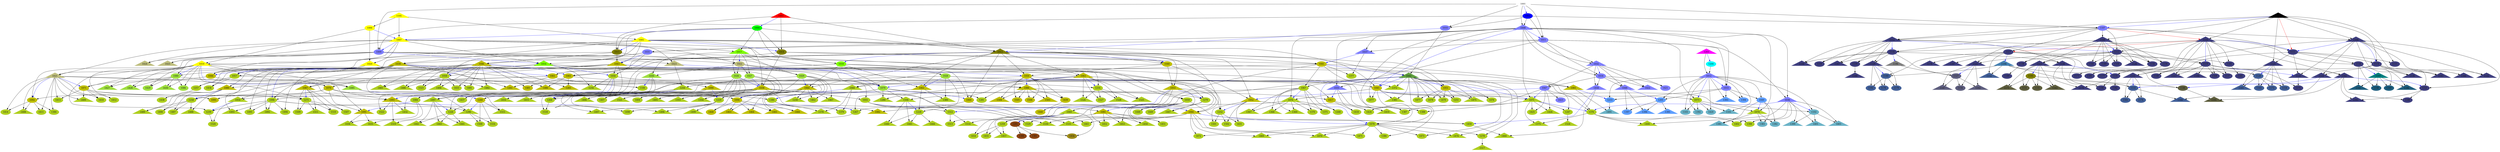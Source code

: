 digraph {
0 [label = 1001, shape = triangle];
1 [label = 1002, shape = ellipse];
2 [label = 1003, shape = triangle];
3 [label = 1004, shape = ellipse];
4 [label = 1005, shape = triangle];
5 [label = 1006, shape = ellipse];
6 [label = 1007, shape = triangle];
7 [label = 1008, shape = triangle];
8 [label = 1009, shape = ellipse];
9 [label = 1010, shape = ellipse];
10 [label = 1011, shape = ellipse];
11 [label = 1012, shape = triangle];
12 [label = 1013, shape = triangle];
13 [label = 1014, shape = ellipse];
14 [label = 1015, shape = ellipse];
15 [label = 1016, shape = triangle];
16 [label = 1017, shape = triangle];
17 [label = 1018, shape = ellipse];
18 [label = 1019, shape = triangle];
19 [label = 1020, shape = triangle];
20 [label = 1021, shape = triangle];
21 [label = 1022, shape = ellipse];
22 [label = 1023, shape = triangle];
23 [label = 1024, shape = triangle];
24 [label = 1025, shape = triangle];
25 [label = 1026, shape = ellipse];
26 [label = 1027, shape = ellipse];
27 [label = 1028, shape = ellipse];
28 [label = 1029, shape = ellipse];
29 [label = 1030, shape = triangle];
30 [label = 1031, shape = ellipse];
31 [label = 1032, shape = triangle];
32 [label = 1033, shape = ellipse];
33 [label = 1034, shape = ellipse];
34 [label = 1035, shape = triangle];
35 [label = 1036, shape = triangle];
36 [label = 1037, shape = triangle];
37 [label = 1038, shape = triangle];
38 [label = 1039, shape = triangle];
39 [label = 1040, shape = ellipse];
40 [label = 1041, shape = ellipse];
41 [label = 1042, shape = triangle];
42 [label = 1043, shape = triangle];
43 [label = 1044, shape = ellipse];
44 [label = 1045, shape = ellipse];
45 [label = 1046, shape = triangle];
46 [label = 1047, shape = ellipse];
47 [label = 1048, shape = triangle];
48 [label = 1049, shape = ellipse];
49 [label = 1050, shape = ellipse];
50 [label = 1051, shape = ellipse];
51 [label = 1052, shape = triangle];
52 [label = 1053, shape = triangle];
53 [label = 1054, shape = triangle];
54 [label = 1055, shape = ellipse];
55 [label = 1056, shape = ellipse];
56 [label = 1057, shape = ellipse];
57 [label = 1058, shape = ellipse];
58 [label = 1059, shape = ellipse];
59 [label = 1060, shape = ellipse];
60 [label = 1061, shape = ellipse];
61 [label = 1062, shape = triangle];
62 [label = 1063, shape = triangle];
63 [label = 1064, shape = triangle];
64 [label = 1065, shape = ellipse];
65 [label = 1066, shape = triangle];
66 [label = 1067, shape = ellipse];
67 [label = 1068, shape = triangle];
68 [label = 1069, shape = triangle];
69 [label = 1070, shape = ellipse];
70 [label = 1071, shape = ellipse];
71 [label = 1073, shape = ellipse];
72 [label = 1074, shape = triangle];
73 [label = 1075, shape = triangle];
74 [label = 1076, shape = triangle];
75 [label = 1077, shape = ellipse];
76 [label = 1078, shape = ellipse];
77 [label = 1079, shape = ellipse];
78 [label = 1080, shape = ellipse];
79 [label = 1081, shape = triangle];
80 [label = 1082, shape = triangle];
81 [label = 1083, shape = triangle];
82 [label = 1084, shape = ellipse];
83 [label = 1085, shape = triangle];
84 [label = 1086, shape = ellipse];
85 [label = 1087, shape = triangle];
86 [label = 1088, shape = triangle];
87 [label = 1089, shape = triangle];
88 [label = 1090, shape = triangle];
89 [label = 1091, shape = triangle];
90 [label = 1092, shape = ellipse];
91 [label = 1093, shape = triangle];
92 [label = 1094, shape = ellipse];
93 [label = 1095, shape = ellipse];
94 [label = 1096, shape = ellipse];
95 [label = 1097, shape = triangle];
96 [label = 1100, shape = ellipse];
97 [label = 1101, shape = triangle];
98 [label = 1102, shape = ellipse];
99 [label = 1103, shape = ellipse];
100 [label = 1104, shape = triangle];
101 [label = 1105, shape = triangle];
102 [label = 1106, shape = triangle];
103 [label = 1107, shape = ellipse];
104 [label = 1108, shape = triangle];
105 [label = 1109, shape = triangle];
106 [label = 1110, shape = triangle];
107 [label = 1111, shape = ellipse];
108 [label = 1112, shape = triangle];
109 [label = 1113, shape = ellipse];
110 [label = 1114, shape = ellipse];
111 [label = 1115, shape = ellipse];
112 [label = 1116, shape = ellipse];
113 [label = 1117, shape = ellipse];
114 [label = 1118, shape = ellipse];
115 [label = 1119, shape = ellipse];
116 [label = 1120, shape = triangle];
117 [label = 1121, shape = triangle];
118 [label = 1122, shape = triangle];
119 [label = 1123, shape = triangle];
120 [label = 1124, shape = triangle];
121 [label = 1125, shape = triangle];
122 [label = 1126, shape = triangle];
123 [label = 1127, shape = ellipse];
124 [label = 1128, shape = ellipse];
125 [label = 1129, shape = triangle];
126 [label = 1130, shape = triangle];
127 [label = 1131, shape = triangle];
128 [label = 1132, shape = ellipse];
129 [label = 1133, shape = ellipse];
130 [label = 1134, shape = triangle];
131 [label = 1135, shape = ellipse];
132 [label = 1136, shape = ellipse];
133 [label = 1137, shape = ellipse];
134 [label = 1138, shape = ellipse];
135 [label = 1139, shape = ellipse];
136 [label = 1140, shape = ellipse];
137 [label = 1141, shape = triangle];
138 [label = 1142, shape = triangle];
139 [label = 1143, shape = triangle];
140 [label = 1144, shape = ellipse];
141 [label = 1145, shape = ellipse];
142 [label = 1146, shape = ellipse];
143 [label = 1147, shape = triangle];
144 [label = 1148, shape = ellipse];
145 [label = 1149, shape = ellipse];
146 [label = 1150, shape = triangle];
147 [label = 1151, shape = ellipse];
148 [label = 1152, shape = triangle];
149 [label = 1153, shape = ellipse];
150 [label = 1154, shape = ellipse];
151 [label = 1155, shape = ellipse];
152 [label = 1156, shape = ellipse];
153 [label = 1157, shape = triangle];
154 [label = 1158, shape = ellipse];
155 [label = 1159, shape = ellipse];
156 [label = 1160, shape = triangle];
157 [label = 1161, shape = triangle];
158 [label = 1162, shape = triangle];
159 [label = 1163, shape = triangle];
160 [label = 1164, shape = ellipse];
161 [label = 1165, shape = ellipse];
162 [label = 1166, shape = triangle];
163 [label = 1167, shape = triangle];
164 [label = 1168, shape = ellipse];
165 [label = 1169, shape = ellipse];
166 [label = 1170, shape = triangle];
167 [label = 1171, shape = triangle];
168 [label = 1172, shape = ellipse];
169 [label = 1173, shape = ellipse];
170 [label = 1174, shape = ellipse];
171 [label = 1175, shape = ellipse];
172 [label = 1176, shape = ellipse];
173 [label = 1177, shape = ellipse];
174 [label = 1178, shape = triangle];
175 [label = 1179, shape = ellipse];
176 [label = 1180, shape = triangle];
177 [label = 1181, shape = ellipse];
178 [label = 1182, shape = ellipse];
179 [label = 1183, shape = ellipse];
180 [label = 1184, shape = triangle];
181 [label = 1185, shape = ellipse];
182 [label = 1186, shape = triangle];
183 [label = 1187, shape = triangle];
184 [label = 1188, shape = ellipse];
185 [label = 1189, shape = ellipse];
186 [label = 1190, shape = ellipse];
187 [label = 1191, shape = triangle];
188 [label = 1192, shape = ellipse];
189 [label = 1193, shape = triangle];
190 [label = 1194, shape = triangle];
191 [label = 1195, shape = ellipse];
192 [label = 1196, shape = triangle];
193 [label = 1197, shape = triangle];
194 [label = 1201, shape = ellipse];
195 [label = 1203, shape = triangle];
196 [label = 1204, shape = ellipse];
197 [label = 1205, shape = ellipse];
198 [label = 1216, shape = ellipse];
199 [label = 1226, shape = ellipse];
200 [label = 1228, shape = ellipse];
201 [label = 1229, shape = ellipse];
202 [label = 1230, shape = triangle];
203 [label = 1233, shape = ellipse];
204 [label = 1239, shape = ellipse];
205 [label = 1240, shape = ellipse];
206 [label = 1247, shape = ellipse];
207 [label = 1250, shape = triangle];
208 [label = 1251, shape = ellipse];
209 [label = 1252, shape = ellipse];
210 [label = 1256, shape = triangle];
211 [label = 1257, shape = ellipse];
212 [label = 1258, shape = ellipse];
213 [label = 1259, shape = ellipse];
214 [label = 1261, shape = triangle];
215 [label = 1264, shape = ellipse];
216 [label = 1265, shape = triangle];
217 [label = 1267, shape = ellipse];
218 [label = 1268, shape = ellipse];
219 [label = 1271, shape = ellipse];
220 [label = 1278, shape = ellipse];
221 [label = 1279, shape = ellipse];
222 [label = 1280, shape = triangle];
223 [label = 1281, shape = ellipse];
224 [label = 1296, shape = triangle];
225 [label = 1354, shape = triangle];
226 [label = 1355, shape = triangle];
227 [label = 1367, shape = triangle];
228 [label = 1368, shape = triangle];
229 [label = 1369, shape = triangle];
230 [label = 1370, shape = ellipse];
231 [label = 1371, shape = ellipse];
232 [label = 1372, shape = triangle];
233 [label = 1375, shape = triangle];
234 [label = 1376, shape = ellipse];
235 [label = 1377, shape = ellipse];
236 [label = 1378, shape = triangle];
237 [label = 1379, shape = ellipse];
238 [label = 1380, shape = ellipse];
239 [label = 1381, shape = triangle];
240 [label = 1382, shape = ellipse];
241 [label = 1383, shape = ellipse];
242 [label = 1384, shape = ellipse];
243 [label = 1385, shape = triangle];
244 [label = 1386, shape = ellipse];
245 [label = 1387, shape = ellipse];
246 [label = 1388, shape = ellipse];
247 [label = 1389, shape = triangle];
248 [label = 1390, shape = ellipse];
249 [label = 1391, shape = ellipse];
250 [label = 1392, shape = ellipse];
251 [label = 1393, shape = triangle];
252 [label = 1394, shape = ellipse];
253 [label = 1395, shape = triangle];
254 [label = 1396, shape = triangle];
255 [label = 1397, shape = ellipse];
256 [label = 1398, shape = ellipse];
257 [label = 1399, shape = triangle];
258 [label = 1400, shape = triangle];
259 [label = 1401, shape = triangle];
260 [label = 1402, shape = ellipse];
261 [label = 1403, shape = triangle];
262 [label = 1404, shape = ellipse];
263 [label = 1405, shape = triangle];
264 [label = 1406, shape = triangle];
265 [label = 1407, shape = ellipse];
266 [label = 1408, shape = triangle];
267 [label = 1409, shape = triangle];
268 [label = 1410, shape = ellipse];
269 [label = 1411, shape = ellipse];
270 [label = 1412, shape = ellipse];
271 [label = 1413, shape = ellipse];
272 [label = 1414, shape = ellipse];
273 [label = 1415, shape = triangle];
274 [label = 1416, shape = triangle];
275 [label = 1417, shape = ellipse];
276 [label = 1418, shape = ellipse];
277 [label = 1419, shape = triangle];
278 [label = 1420, shape = ellipse];
279 [label = 1421, shape = ellipse];
280 [label = 1422, shape = triangle];
281 [label = 1423, shape = ellipse];
282 [label = 1424, shape = ellipse];
283 [label = 1425, shape = ellipse];
284 [label = 1426, shape = triangle];
285 [label = 1427, shape = triangle];
286 [label = 1428, shape = triangle];
287 [label = 1429, shape = ellipse];
288 [label = 1430, shape = triangle];
289 [label = 1431, shape = ellipse];
290 [label = 1432, shape = triangle];
291 [label = 1433, shape = ellipse];
292 [label = 1434, shape = ellipse];
293 [label = 1435, shape = triangle];
294 [label = 1436, shape = triangle];
295 [label = 1437, shape = ellipse];
296 [label = 1438, shape = ellipse];
297 [label = 1439, shape = ellipse];
298 [label = 1440, shape = ellipse];
299 [label = 1441, shape = triangle];
300 [label = 1442, shape = triangle];
301 [label = 1443, shape = triangle];
302 [label = 1444, shape = triangle];
303 [label = 1445, shape = triangle];
304 [label = 1446, shape = triangle];
305 [label = 1447, shape = triangle];
306 [label = 1448, shape = ellipse];
307 [label = 1449, shape = ellipse];
308 [label = 1450, shape = triangle];
309 [label = 1451, shape = ellipse];
310 [label = 1452, shape = ellipse];
311 [label = 1453, shape = triangle];
312 [label = 1454, shape = ellipse];
313 [label = 1455, shape = ellipse];
314 [label = 1456, shape = ellipse];
315 [label = 1457, shape = triangle];
316 [label = 1458, shape = triangle];
317 [label = 1459, shape = ellipse];
318 [label = 1460, shape = triangle];
319 [label = 1461, shape = ellipse];
320 [label = 1462, shape = ellipse];
321 [label = 1463, shape = triangle];
322 [label = 1464, shape = triangle];
323 [label = 1465, shape = triangle];
324 [label = 1466, shape = triangle];
325 [label = 1467, shape = triangle];
326 [label = 1468, shape = ellipse];
327 [label = 1469, shape = triangle];
328 [label = 1470, shape = triangle];
329 [label = 1471, shape = ellipse];
330 [label = 1472, shape = ellipse];
331 [label = 1473, shape = ellipse];
332 [label = 1474, shape = triangle];
333 [label = 1475, shape = triangle];
334 [label = 1476, shape = ellipse];
335 [label = 1477, shape = ellipse];
336 [label = 1478, shape = ellipse];
337 [label = 1479, shape = ellipse];
338 [label = 1480, shape = triangle];
339 [label = 1481, shape = ellipse];
340 [label = 1482, shape = triangle];
341 [label = 1483, shape = triangle];
342 [label = 1484, shape = triangle];
343 [label = 1485, shape = ellipse];
344 [label = 1486, shape = triangle];
345 [label = 1487, shape = ellipse];
346 [label = 1488, shape = triangle];
347 [label = 1489, shape = triangle];
348 [label = 1490, shape = ellipse];
349 [label = 1491, shape = triangle];
350 [label = 1492, shape = triangle];
351 [label = 1493, shape = triangle];
352 [label = 1494, shape = ellipse];
353 [label = 1495, shape = ellipse];
354 [label = 1496, shape = triangle];
355 [label = 1497, shape = triangle];
356 [label = 1498, shape = ellipse];
357 [label = 1499, shape = triangle];
358 [label = 1501, shape = ellipse];
359 [label = 1502, shape = ellipse];
360 [label = 1503, shape = triangle];
361 [label = 1504, shape = triangle];
362 [label = 1505, shape = ellipse];
363 [label = 1506, shape = ellipse];
364 [label = 1507, shape = ellipse];
365 [label = 1508, shape = ellipse];
366 [label = 1509, shape = ellipse];
367 [label = 1510, shape = ellipse];
368 [label = 1511, shape = triangle];
369 [label = 1512, shape = ellipse];
370 [label = 1513, shape = ellipse];
371 [label = 1514, shape = triangle];
372 [label = 1515, shape = triangle];
373 [label = 1516, shape = ellipse];
374 [label = 1517, shape = triangle];
375 [label = 1518, shape = ellipse];
376 [label = 1519, shape = triangle];
377 [label = 1520, shape = ellipse];
378 [label = 1521, shape = triangle];
379 [label = 1522, shape = ellipse];
380 [label = 1523, shape = ellipse];
381 [label = 1524, shape = triangle];
382 [label = 1525, shape = triangle];
383 [label = 1526, shape = triangle];
384 [label = 1527, shape = ellipse];
385 [label = 1528, shape = triangle];
386 [label = 1529, shape = ellipse];
387 [label = 1530, shape = triangle];
388 [label = 1531, shape = triangle];
0 [color = "#ffffff", style = "filled"];
1 [color = "#0000ff", style = "filled"];
2 [color = "#ff0000", style = "filled"];
3 [color = "#00ff00", style = "filled"];
4 [color = "#ffff00", style = "filled"];
5 [color = "#ffff00", style = "filled"];
6 [color = "#ffff00", style = "filled"];
7 [color = "#7f7fff", style = "filled"];
8 [color = "#7f7fff", style = "filled"];
9 [color = "#7f7fff", style = "filled"];
10 [color = "#7f7fff", style = "filled"];
11 [color = "#7f7fff", style = "filled"];
12 [color = "#7f7f00", style = "filled"];
13 [color = "#7f7f00", style = "filled"];
14 [color = "#7f7f00", style = "filled"];
15 [color = "#7fff00", style = "filled"];
16 [color = "#7fff00", style = "filled"];
17 [color = "#7fff00", style = "filled"];
18 [color = "#ffff00", style = "filled"];
19 [color = "#ffff00", style = "filled"];
20 [color = "#bfbf7f", style = "filled"];
21 [color = "#bfbf7f", style = "filled"];
22 [color = "#bfbf7f", style = "filled"];
23 [color = "#bfbf7f", style = "filled"];
24 [color = "#bfbf7f", style = "filled"];
25 [color = "#9fdf3f", style = "filled"];
26 [color = "#9fdf3f", style = "filled"];
27 [color = "#9fdf3f", style = "filled"];
28 [color = "#9fdf3f", style = "filled"];
29 [color = "#9fdf3f", style = "filled"];
30 [color = "#7f7fff", style = "filled"];
31 [color = "#7f7fff", style = "filled"];
32 [color = "#7f7fff", style = "filled"];
33 [color = "#7f7fff", style = "filled"];
34 [color = "#7f7fff", style = "filled"];
35 [color = "#7f7fff", style = "filled"];
36 [color = "#7f7fff", style = "filled"];
37 [color = "#bfbf00", style = "filled"];
38 [color = "#bfbf00", style = "filled"];
39 [color = "#bfbf00", style = "filled"];
40 [color = "#bfbf00", style = "filled"];
41 [color = "#5f9f3f", style = "filled"];
42 [color = "#bfbf00", style = "filled"];
43 [color = "#bfbf00", style = "filled"];
44 [color = "#bfbf00", style = "filled"];
45 [color = "#bfbf00", style = "filled"];
46 [color = "#7f7fff", style = "filled"];
47 [color = "#7f7fff", style = "filled"];
48 [color = "#5f9fff", style = "filled"];
49 [color = "#bfbf00", style = "filled"];
50 [color = "#bfbf00", style = "filled"];
51 [color = "#bfbf00", style = "filled"];
52 [color = "#bfbf00", style = "filled"];
53 [color = "#afcf1f", style = "filled"];
54 [color = "#afcf1f", style = "filled"];
55 [color = "#afcf1f", style = "filled"];
56 [color = "#afcf1f", style = "filled"];
57 [color = "#afcf1f", style = "filled"];
58 [color = "#afcf1f", style = "filled"];
59 [color = "#bfbf00", style = "filled"];
60 [color = "#bfbf00", style = "filled"];
61 [color = "#bfbf00", style = "filled"];
62 [color = "#bfbf00", style = "filled"];
63 [color = "#bfbf00", style = "filled"];
64 [color = "#bfbf00", style = "filled"];
65 [color = "#bfbf00", style = "filled"];
66 [color = "#afcf1f", style = "filled"];
67 [color = "#afcf1f", style = "filled"];
68 [color = "#afcf1f", style = "filled"];
69 [color = "#bfbf00", style = "filled"];
70 [color = "#bfbf00", style = "filled"];
71 [color = "#afcf1f", style = "filled"];
72 [color = "#afcf1f", style = "filled"];
73 [color = "#afcf1f", style = "filled"];
74 [color = "#afcf1f", style = "filled"];
75 [color = "#afcf1f", style = "filled"];
76 [color = "#afcf1f", style = "filled"];
77 [color = "#9fdf3f", style = "filled"];
78 [color = "#9fdf3f", style = "filled"];
79 [color = "#bfbf00", style = "filled"];
80 [color = "#bfbf00", style = "filled"];
81 [color = "#bfbf00", style = "filled"];
82 [color = "#afcf1f", style = "filled"];
83 [color = "#9fdf3f", style = "filled"];
84 [color = "#9fdf3f", style = "filled"];
85 [color = "#bfbf00", style = "filled"];
86 [color = "#bfbf00", style = "filled"];
87 [color = "#bfbf00", style = "filled"];
88 [color = "#bfbf00", style = "filled"];
89 [color = "#bfbf00", style = "filled"];
90 [color = "#bfbf00", style = "filled"];
91 [color = "#bfbf00", style = "filled"];
92 [color = "#bfbf00", style = "filled"];
93 [color = "#bfbf00", style = "filled"];
94 [color = "#afcf1f", style = "filled"];
95 [color = "#afcf1f", style = "filled"];
96 [color = "#afcf1f", style = "filled"];
97 [color = "#6bb3c7", style = "filled"];
98 [color = "#6bb3c7", style = "filled"];
99 [color = "#6bb3c7", style = "filled"];
100 [color = "#afcf1f", style = "filled"];
101 [color = "#ffff00", style = "filled"];
102 [color = "#000000", style = "filled"];
103 [color = "#7f7fff", style = "filled"];
104 [color = "#3f3f7f", style = "filled"];
105 [color = "#3f3f7f", style = "filled"];
106 [color = "#3f3f7f", style = "filled"];
107 [color = "#3f3f7f", style = "filled"];
108 [color = "#3f3f7f", style = "filled"];
109 [color = "#3f3f7f", style = "filled"];
110 [color = "#3f3f7f", style = "filled"];
111 [color = "#3f3f7f", style = "filled"];
112 [color = "#3f3f7f", style = "filled"];
113 [color = "#3f3f7f", style = "filled"];
114 [color = "#3f3f7f", style = "filled"];
115 [color = "#3f3f7f", style = "filled"];
116 [color = "#3f3f7f", style = "filled"];
117 [color = "#3f3f7f", style = "filled"];
118 [color = "#3f3f7f", style = "filled"];
119 [color = "#3f3f7f", style = "filled"];
120 [color = "#3f3f7f", style = "filled"];
121 [color = "#3f3f7f", style = "filled"];
122 [color = "#3f3f7f", style = "filled"];
123 [color = "#5f5f7f", style = "filled"];
124 [color = "#426099", style = "filled"];
125 [color = "#3f3f7f", style = "filled"];
126 [color = "#3f3f7f", style = "filled"];
127 [color = "#3f3f7f", style = "filled"];
128 [color = "#3f3f7f", style = "filled"];
129 [color = "#426099", style = "filled"];
130 [color = "#3f3f7f", style = "filled"];
131 [color = "#3f3f7f", style = "filled"];
132 [color = "#3f3f7f", style = "filled"];
133 [color = "#3f3f7f", style = "filled"];
134 [color = "#3f3f7f", style = "filled"];
135 [color = "#3f3f7f", style = "filled"];
136 [color = "#426099", style = "filled"];
137 [color = "#1f5f7f", style = "filled"];
138 [color = "#3f3f7f", style = "filled"];
139 [color = "#3f3f7f", style = "filled"];
140 [color = "#3f3f7f", style = "filled"];
141 [color = "#3f3f7f", style = "filled"];
142 [color = "#5f5f3f", style = "filled"];
143 [color = "#5f5f7f", style = "filled"];
144 [color = "#3f3f7f", style = "filled"];
145 [color = "#3f3f7f", style = "filled"];
146 [color = "#3f3f7f", style = "filled"];
147 [color = "#5f5f3f", style = "filled"];
148 [color = "#426099", style = "filled"];
149 [color = "#3f3f7f", style = "filled"];
150 [color = "#426099", style = "filled"];
151 [color = "#5f5f3f", style = "filled"];
152 [color = "#5f5f7f", style = "filled"];
153 [color = "#3f3f7f", style = "filled"];
154 [color = "#1f5f7f", style = "filled"];
155 [color = "#3f3f7f", style = "filled"];
156 [color = "#426099", style = "filled"];
157 [color = "#426099", style = "filled"];
158 [color = "#5f5f7f", style = "filled"];
159 [color = "#5f5f3f", style = "filled"];
160 [color = "#3f3f7f", style = "filled"];
161 [color = "#426099", style = "filled"];
162 [color = "#3f3f7f", style = "filled"];
163 [color = "#3f3f7f", style = "filled"];
164 [color = "#3f3f7f", style = "filled"];
165 [color = "#1f5f7f", style = "filled"];
166 [color = "#3f3f7f", style = "filled"];
167 [color = "#5f5f3f", style = "filled"];
168 [color = "#426099", style = "filled"];
169 [color = "#3f3f7f", style = "filled"];
170 [color = "#426099", style = "filled"];
171 [color = "#3f3f7f", style = "filled"];
172 [color = "#426099", style = "filled"];
173 [color = "#3f3f7f", style = "filled"];
174 [color = "#3f3f7f", style = "filled"];
175 [color = "#426099", style = "filled"];
176 [color = "#3f3f7f", style = "filled"];
177 [color = "#3f3f7f", style = "filled"];
178 [color = "#3f3f7f", style = "filled"];
179 [color = "#426099", style = "filled"];
180 [color = "#3f3f7f", style = "filled"];
181 [color = "#3f3f7f", style = "filled"];
182 [color = "#1f5f7f", style = "filled"];
183 [color = "#3f3f7f", style = "filled"];
184 [color = "#3f3f7f", style = "filled"];
185 [color = "#3f3f7f", style = "filled"];
186 [color = "#3f3f7f", style = "filled"];
187 [color = "#5f5f3f", style = "filled"];
188 [color = "#426099", style = "filled"];
189 [color = "#3f3f7f", style = "filled"];
190 [color = "#4682b4", style = "filled"];
191 [color = "#808000", style = "filled"];
192 [color = "#808080", style = "filled"];
193 [color = "#008080", style = "filled"];
194 [color = "#8b4513", style = "filled"];
195 [color = "#ff00ff", style = "filled"];
196 [color = "#00ffff", style = "filled"];
197 [color = "#5f9fff", style = "filled"];
198 [color = "#afcf1f", style = "filled"];
199 [color = "#afcf1f", style = "filled"];
200 [color = "#afcf1f", style = "filled"];
201 [color = "#afcf1f", style = "filled"];
202 [color = "#afcf1f", style = "filled"];
203 [color = "#5f9fff", style = "filled"];
204 [color = "#afcf1f", style = "filled"];
205 [color = "#bfbf00", style = "filled"];
206 [color = "#afcf1f", style = "filled"];
207 [color = "#afcf1f", style = "filled"];
208 [color = "#afcf1f", style = "filled"];
209 [color = "#afcf1f", style = "filled"];
210 [color = "#afcf1f", style = "filled"];
211 [color = "#afcf1f", style = "filled"];
212 [color = "#afcf1f", style = "filled"];
213 [color = "#afcf1f", style = "filled"];
214 [color = "#bfbf00", style = "filled"];
215 [color = "#afcf1f", style = "filled"];
216 [color = "#bfbf00", style = "filled"];
217 [color = "#afcf1f", style = "filled"];
218 [color = "#afcf1f", style = "filled"];
219 [color = "#afcf1f", style = "filled"];
220 [color = "#afcf1f", style = "filled"];
221 [color = "#afcf1f", style = "filled"];
222 [color = "#afcf1f", style = "filled"];
223 [color = "#afcf1f", style = "filled"];
224 [color = "#afcf1f", style = "filled"];
225 [color = "#afcf1f", style = "filled"];
226 [color = "#afcf1f", style = "filled"];
227 [color = "#afcf1f", style = "filled"];
228 [color = "#afcf1f", style = "filled"];
229 [color = "#afcf1f", style = "filled"];
230 [color = "#afcf1f", style = "filled"];
231 [color = "#afcf1f", style = "filled"];
232 [color = "#afcf1f", style = "filled"];
233 [color = "#afcf1f", style = "filled"];
234 [color = "#afcf1f", style = "filled"];
235 [color = "#afcf1f", style = "filled"];
236 [color = "#afcf1f", style = "filled"];
237 [color = "#afcf1f", style = "filled"];
238 [color = "#afcf1f", style = "filled"];
239 [color = "#6bb3c7", style = "filled"];
240 [color = "#6bb3c7", style = "filled"];
241 [color = "#6bb3c7", style = "filled"];
242 [color = "#afcf1f", style = "filled"];
243 [color = "#afcf1f", style = "filled"];
244 [color = "#afcf1f", style = "filled"];
245 [color = "#afcf1f", style = "filled"];
246 [color = "#afcf1f", style = "filled"];
247 [color = "#afcf1f", style = "filled"];
248 [color = "#8b4513", style = "filled"];
249 [color = "#8b4513", style = "filled"];
250 [color = "#6bb3c7", style = "filled"];
251 [color = "#5f9fff", style = "filled"];
252 [color = "#5f9fff", style = "filled"];
253 [color = "#5f9fff", style = "filled"];
254 [color = "#5f9fff", style = "filled"];
255 [color = "#5f9fff", style = "filled"];
256 [color = "#afcf1f", style = "filled"];
257 [color = "#6bb3c7", style = "filled"];
258 [color = "#afcf1f", style = "filled"];
259 [color = "#6bb3c7", style = "filled"];
260 [color = "#afcf1f", style = "filled"];
261 [color = "#6bb3c7", style = "filled"];
262 [color = "#afcf1f", style = "filled"];
263 [color = "#afcf1f", style = "filled"];
264 [color = "#afcf1f", style = "filled"];
265 [color = "#afcf1f", style = "filled"];
266 [color = "#afcf1f", style = "filled"];
267 [color = "#afcf1f", style = "filled"];
268 [color = "#afcf1f", style = "filled"];
269 [color = "#afcf1f", style = "filled"];
270 [color = "#afcf1f", style = "filled"];
271 [color = "#afcf1f", style = "filled"];
272 [color = "#afcf1f", style = "filled"];
273 [color = "#afcf1f", style = "filled"];
274 [color = "#afcf1f", style = "filled"];
275 [color = "#bfbf00", style = "filled"];
276 [color = "#afcf1f", style = "filled"];
277 [color = "#afcf1f", style = "filled"];
278 [color = "#6bb3c7", style = "filled"];
279 [color = "#7f7fff", style = "filled"];
280 [color = "#7f7fff", style = "filled"];
281 [color = "#7f7fff", style = "filled"];
282 [color = "#afcf1f", style = "filled"];
283 [color = "#afcf1f", style = "filled"];
284 [color = "#afcf1f", style = "filled"];
285 [color = "#9fdf3f", style = "filled"];
286 [color = "#9fdf3f", style = "filled"];
287 [color = "#9fdf3f", style = "filled"];
288 [color = "#9fdf3f", style = "filled"];
289 [color = "#afcf1f", style = "filled"];
290 [color = "#afcf1f", style = "filled"];
291 [color = "#afcf1f", style = "filled"];
292 [color = "#afcf1f", style = "filled"];
293 [color = "#afcf1f", style = "filled"];
294 [color = "#afcf1f", style = "filled"];
295 [color = "#afcf1f", style = "filled"];
296 [color = "#afcf1f", style = "filled"];
297 [color = "#bfbf00", style = "filled"];
298 [color = "#bfbf00", style = "filled"];
299 [color = "#afcf1f", style = "filled"];
300 [color = "#afcf1f", style = "filled"];
301 [color = "#afcf1f", style = "filled"];
302 [color = "#afcf1f", style = "filled"];
303 [color = "#afcf1f", style = "filled"];
304 [color = "#afcf1f", style = "filled"];
305 [color = "#afcf1f", style = "filled"];
306 [color = "#afcf1f", style = "filled"];
307 [color = "#afcf1f", style = "filled"];
308 [color = "#afcf1f", style = "filled"];
309 [color = "#afcf1f", style = "filled"];
310 [color = "#afcf1f", style = "filled"];
311 [color = "#afcf1f", style = "filled"];
312 [color = "#afcf1f", style = "filled"];
313 [color = "#afcf1f", style = "filled"];
314 [color = "#9d8a19", style = "filled"];
315 [color = "#afcf1f", style = "filled"];
316 [color = "#7f7fff", style = "filled"];
317 [color = "#afcf1f", style = "filled"];
318 [color = "#afcf1f", style = "filled"];
319 [color = "#afcf1f", style = "filled"];
320 [color = "#afcf1f", style = "filled"];
321 [color = "#bfbf00", style = "filled"];
322 [color = "#bfbf00", style = "filled"];
323 [color = "#bfbf00", style = "filled"];
324 [color = "#bfbf00", style = "filled"];
325 [color = "#afcf1f", style = "filled"];
326 [color = "#bfbf00", style = "filled"];
327 [color = "#afcf1f", style = "filled"];
328 [color = "#afcf1f", style = "filled"];
329 [color = "#afcf1f", style = "filled"];
330 [color = "#afcf1f", style = "filled"];
331 [color = "#afcf1f", style = "filled"];
332 [color = "#afcf1f", style = "filled"];
333 [color = "#afcf1f", style = "filled"];
334 [color = "#afcf1f", style = "filled"];
335 [color = "#afcf1f", style = "filled"];
336 [color = "#afcf1f", style = "filled"];
337 [color = "#afcf1f", style = "filled"];
338 [color = "#bfbf00", style = "filled"];
339 [color = "#bfbf00", style = "filled"];
340 [color = "#afcf1f", style = "filled"];
341 [color = "#afcf1f", style = "filled"];
342 [color = "#afcf1f", style = "filled"];
343 [color = "#afcf1f", style = "filled"];
344 [color = "#afcf1f", style = "filled"];
345 [color = "#afcf1f", style = "filled"];
346 [color = "#afcf1f", style = "filled"];
347 [color = "#afcf1f", style = "filled"];
348 [color = "#afcf1f", style = "filled"];
349 [color = "#6bb3c7", style = "filled"];
350 [color = "#afcf1f", style = "filled"];
351 [color = "#afcf1f", style = "filled"];
352 [color = "#afcf1f", style = "filled"];
353 [color = "#afcf1f", style = "filled"];
354 [color = "#afcf1f", style = "filled"];
355 [color = "#afcf1f", style = "filled"];
356 [color = "#afcf1f", style = "filled"];
357 [color = "#afcf1f", style = "filled"];
358 [color = "#afcf1f", style = "filled"];
359 [color = "#afcf1f", style = "filled"];
360 [color = "#bfbf00", style = "filled"];
361 [color = "#bfbf00", style = "filled"];
362 [color = "#bfbf00", style = "filled"];
363 [color = "#bfbf00", style = "filled"];
364 [color = "#afcf1f", style = "filled"];
365 [color = "#afcf1f", style = "filled"];
366 [color = "#afcf1f", style = "filled"];
367 [color = "#afcf1f", style = "filled"];
368 [color = "#afcf1f", style = "filled"];
369 [color = "#afcf1f", style = "filled"];
370 [color = "#afcf1f", style = "filled"];
371 [color = "#afcf1f", style = "filled"];
372 [color = "#afcf1f", style = "filled"];
373 [color = "#afcf1f", style = "filled"];
374 [color = "#afcf1f", style = "filled"];
375 [color = "#afcf1f", style = "filled"];
376 [color = "#afcf1f", style = "filled"];
377 [color = "#afcf1f", style = "filled"];
378 [color = "#afcf1f", style = "filled"];
379 [color = "#afcf1f", style = "filled"];
380 [color = "#afcf1f", style = "filled"];
381 [color = "#afcf1f", style = "filled"];
382 [color = "#afcf1f", style = "filled"];
383 [color = "#afcf1f", style = "filled"];
384 [color = "#afcf1f", style = "filled"];
385 [color = "#afcf1f", style = "filled"];
386 [color = "#afcf1f", style = "filled"];
387 [color = "#afcf1f", style = "filled"];
388 [color = "#afcf1f", style = "filled"];
0->1[color = blue];
0->7;
0->8;
0->9;
0->10;
0->103;
1->7;
1->8;
1->9;
1->10;
1->103;
2->3[color = blue];
2->12;
2->13;
2->14;
3->6[color = blue];
3->12;
3->13;
3->14;
3->15;
3->16;
3->17;
4->13[color = blue];
4->14[color = blue];
4->37;
4->38;
4->39;
4->40;
4->42;
4->43;
4->44;
4->45;
5->6[color = blue];
5->18;
5->19;
6->8[color = blue];
6->15;
6->16;
6->17;
6->18;
6->19;
6->20;
6->21;
6->22;
6->23;
6->24;
7->10[color = blue];
7->30;
7->31;
7->32;
7->33;
7->34;
7->35;
7->36;
7->44[color = blue];
7->71;
7->72;
7->73;
7->74;
7->75;
7->76;
8->15[color = blue];
8->20;
8->21;
8->22;
8->23;
8->24;
8->77;
8->78;
9->12[color = blue];
9->41;
10->30;
10->31;
10->32;
10->33;
10->34;
10->35;
10->36;
11->32[color = blue];
11->48;
11->71[color = blue];
11->97;
11->98;
11->99;
11->197;
11->203;
11->250;
11->251;
11->252;
11->278;
12->17[color = blue];
12->39[color = blue];
12->41;
12->49;
12->50;
12->51;
12->52;
12->59;
12->60;
12->61;
12->62;
12->63;
12->64;
12->65;
12->205;
13->37;
13->38;
13->39;
13->40;
14->42;
14->43;
14->44;
14->45;
15->43[color = blue];
15->55[color = blue];
15->69;
15->70;
15->77;
15->78;
15->198;
15->209;
15->210;
16->21[color = blue];
16->25;
16->26;
16->27;
16->28;
16->29;
17->59;
17->60;
17->61;
17->62;
17->63;
17->64;
17->65;
18->69[color = blue];
18->78[color = blue];
18->83;
18->84;
18->89;
18->90;
18->91;
18->92;
18->93;
18->285;
18->286;
18->287;
18->288;
19->56[color = blue];
19->96;
19->211;
19->292;
20->70[color = blue];
20->90[color = blue];
20->219;
20->238;
20->242;
20->266;
20->267;
20->268;
20->269;
20->270;
20->271;
20->272;
21->25;
21->26;
21->27;
21->28;
21->29;
22->49[color = blue];
22->207;
25->37[color = blue];
25->54;
25->199;
25->262;
25->263;
25->264;
25->265;
25->378;
26->37[color = blue];
26->53;
26->225;
26->226;
27->61[color = blue];
27->73[color = blue];
27->82;
27->200;
27->245;
27->246;
27->247;
28->63[color = blue];
28->201;
28->202;
28->215;
28->320;
28->325;
29->96[color = blue];
29->273;
29->274;
30->42[color = blue];
30->55;
30->56;
30->57;
30->58;
31->33[color = blue];
31->46;
31->47;
31->279;
31->280;
31->316;
32->48;
32->197;
32->203;
32->251;
32->252;
33->46;
33->47;
33->279;
33->280;
33->316;
34->275[color = blue];
34->276;
34->277;
35->98[color = blue];
35->234[color = blue];
35->256;
35->257;
35->258;
35->259;
35->260;
35->261;
36->40[color = blue];
36->235;
37->53;
37->54;
37->59[color = blue];
37->79;
37->80;
37->199;
37->225;
37->226;
37->262;
37->263;
37->264;
37->265;
37->378;
38->60[color = blue];
38->85;
38->86;
38->87;
38->88;
38->94[color = blue];
38->204;
38->214;
38->224;
38->350;
38->351;
38->352;
38->353;
38->369;
39->49;
39->50;
39->51;
39->52;
39->205;
40->41[color = blue];
40->66;
40->67;
40->68;
40->232;
40->234;
40->235;
41->44[color = blue];
41->50[color = blue];
41->66;
41->67;
41->68;
41->76[color = blue];
41->208;
41->220;
41->232;
41->234;
41->243;
41->244;
41->331;
41->332;
41->333;
41->334;
41->335;
41->336;
41->337;
42->55;
42->56;
42->57;
42->58;
42->77[color = blue];
42->94;
42->95;
43->69;
43->70;
44->71;
44->72;
44->73;
44->74;
44->75;
44->76;
44->243;
45->57[color = blue];
45->64[color = blue];
45->81;
45->212;
45->216;
45->291;
45->338;
45->339;
45->340;
45->341;
45->342;
45->343;
45->344;
45->380;
46->51[color = blue];
46->73[color = blue];
46->206;
46->281;
46->282;
46->283;
46->284;
47->197[color = blue];
47->254;
47->255;
48->72[color = blue];
48->239;
48->240;
48->241;
49->86[color = blue];
49->207;
49->275;
49->297;
49->360;
49->361;
49->362;
49->363;
50->208;
50->333;
50->334;
50->335;
50->336;
50->337;
51->209[color = blue];
51->282;
51->289;
51->358;
51->359;
52->221[color = blue];
52->305;
52->306;
52->369[color = blue];
52->370;
52->371;
53->204[color = blue];
53->377;
54->65[color = blue];
54->319;
54->386;
54->387;
54->388;
55->91[color = blue];
55->198;
55->209;
55->210;
55->290;
55->379;
56->96;
56->211;
56->292;
57->212;
57->291;
57->340;
57->341;
57->342;
57->343;
57->344;
57->380;
58->79[color = blue];
58->213;
58->308;
58->309;
58->310;
58->311;
58->317;
59->79;
59->80;
60->85;
60->86;
60->87;
60->88;
60->214;
61->82;
61->200;
61->247;
62->77[color = blue];
62->100;
62->198[color = blue];
62->221;
62->222;
62->223;
62->382;
62->383;
62->384;
62->385;
63->92[color = blue];
63->201;
63->202;
63->215;
63->320;
63->321;
63->322;
63->323;
63->324;
63->325;
63->326;
64->81;
64->216;
64->338;
64->339;
65->76[color = blue];
65->319;
65->327;
65->328;
65->329;
65->330;
65->386;
65->387;
65->388;
66->74[color = blue];
66->217;
66->218;
66->227;
66->228;
66->229;
66->230;
66->231;
67->236;
67->237;
67->238[color = blue];
68->194[color = blue];
68->213[color = blue];
68->312;
68->313;
68->314;
68->315;
69->89;
69->90;
69->91;
69->92;
69->93;
70->219;
70->238;
70->267;
70->268;
70->270;
70->271;
71->97;
71->98;
71->99;
71->250;
71->278;
72->239;
72->240;
72->241;
73->206;
73->233;
73->234[color = blue];
73->245;
73->246;
73->283;
73->284;
74->217;
74->218;
74->227;
74->228;
74->229;
74->230;
74->231;
76->220;
76->244;
76->327;
76->328;
76->329;
76->330;
76->331;
76->332;
77->94;
77->95;
77->100;
77->221;
77->222;
77->223;
78->83;
78->84;
78->285;
78->286;
78->287;
78->288;
79->213;
79->308;
79->309;
79->310;
79->311;
79->317;
81->203[color = blue];
81->349;
82->89[color = blue];
82->293;
82->294;
83->205[color = blue];
83->372;
85->219[color = blue];
85->364;
85->366;
85->367;
85->368;
86->275;
86->297;
86->360;
86->361;
86->362;
86->363;
87->212[color = blue];
87->345;
87->346;
87->347;
87->348;
88->201[color = blue];
88->354;
88->355;
88->356;
89->293;
89->294;
90->242;
90->266;
90->269;
90->272;
91->217[color = blue];
91->290;
91->376;
91->379;
92->321;
92->322;
92->323;
92->324;
92->326;
94->204;
94->224;
94->350;
94->351;
94->352;
94->353;
94->369;
95->199[color = blue];
95->299;
95->300;
95->301;
96->273;
96->274;
98->257;
98->259;
98->261;
100->200[color = blue];
100->303;
100->304;
101->4;
101->5;
101->6;
102->103[color = blue];
102->104;
102->105;
102->106;
102->107[color = red];
102->108;
102->110;
102->111;
102->121;
103->104;
103->105;
103->106[color = red];
103->107;
103->108;
103->109;
103->112;
103->113;
104->107[color = blue];
104->110[color = blue];
104->116;
104->118;
104->120;
104->126;
104->131;
104->139;
104->149;
104->162;
105->109[color = blue];
105->117;
105->119;
105->122;
105->128;
105->132;
105->134;
105->140;
105->145;
105->160;
106->107[color = blue];
106->109;
106->112;
106->113[color = red];
106->114;
106->115[color = blue];
106->127;
106->133;
106->138;
106->141;
106->144;
106->153;
106->164;
107->110;
107->111;
107->114;
107->116;
107->121;
107->127;
108->109[color = blue];
108->112[color = blue];
108->115;
108->125;
108->130;
108->135;
108->146;
108->155;
108->163;
109->115;
109->117;
109->119;
109->122;
109->128;
109->132;
109->134;
109->140;
109->145;
109->160;
110->118;
110->120;
110->126;
110->131;
110->139;
110->149;
110->162;
112->123;
112->125;
112->130;
112->135;
112->146;
112->155;
112->163;
112->192[color = blue];
113->124;
113->129;
113->136;
113->141;
113->148;
113->174;
113->183;
113->190[color = blue];
114->137;
114->154;
114->165;
114->182;
114->193[color = blue];
115->116[color = blue];
115->133;
115->138;
115->144;
115->153;
115->164;
115->171;
115->180;
116->171;
117->123[color = blue];
117->143;
117->152;
117->158;
119->142;
119->147;
119->151;
119->159;
119->167;
119->191[color = blue];
120->129[color = blue];
120->156;
121->124[color = blue];
121->150;
121->157;
121->161;
121->168;
123->143;
123->152;
123->158;
124->150;
124->157;
124->161;
124->168;
125->136[color = blue];
125->172;
125->175;
125->188;
127->129[color = blue];
127->170;
127->179;
128->169;
129->156;
129->170;
129->179;
130->131[color = blue];
130->166;
130->186;
131->166;
131->178;
131->186;
132->173;
132->181;
134->185;
135->176;
136->172;
136->175;
136->188;
138->142[color = blue];
138->149[color = blue];
138->184;
138->187;
138->189;
141->177;
142->187;
149->184;
149->189;
190->124;
190->129;
190->136;
190->148;
191->142;
191->147;
191->151;
191->159;
191->167;
192->123;
193->137;
193->154;
193->165;
193->182;
194->248;
194->249;
194->314;
195->11;
195->196[color = blue];
196->11;
197->253;
197->254;
197->255;
198->382;
198->383;
198->384;
198->385;
199->299;
199->300;
199->301;
200->302;
200->303;
200->304;
201->354;
201->355;
201->356;
201->357;
203->349;
204->377;
205->224[color = blue];
205->365;
205->372;
205->373;
206->381;
207->215[color = blue];
207->295;
207->375;
209->289;
209->358;
209->359;
211->296;
212->345;
212->346;
212->347;
212->348;
213->312;
213->313;
213->315;
215->375;
217->376;
219->364;
219->366;
219->367;
219->368;
220->374;
221->305;
221->306;
221->307;
224->365;
224->373;
234->233;
234->256;
234->258;
234->260;
238->236;
238->237;
275->276;
275->277;
297->298;
316->317[color = blue];
316->318;
317->318;
369->370;
369->371;
}
